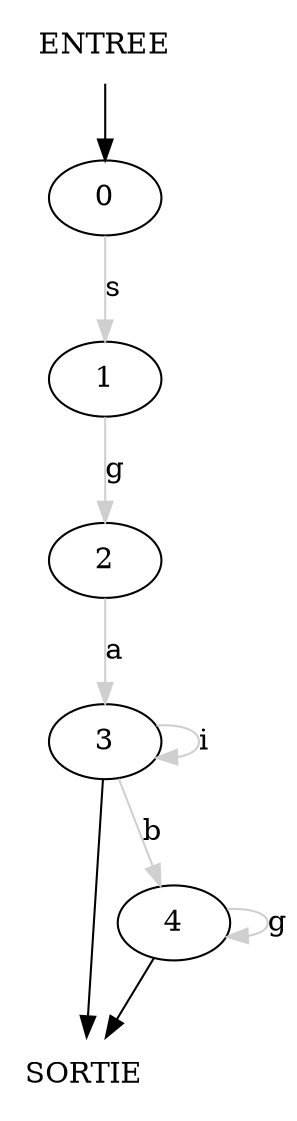 digraph test_graph{
e[ label="ENTREE" shape=none]
s[ label="SORTIE" shape=none]
0 [label="0"]
1 [label="1"]
2 [label="2"]
3 [label="3"]
4 [label="4"];
e -> 0  ;
0 -> 1 [label="s" color=grey81 ] 
1 -> 2 [label="g" color=grey81 ] 
2 -> 3 [label="a" color=grey81 ] 
3 -> 3 [label="i" color=grey81 ] 
3 -> 4 [label="b" color=grey81 ] 
3 -> s ;
4 -> 4 [label="g" color=grey81 ] 
4 -> s ;}